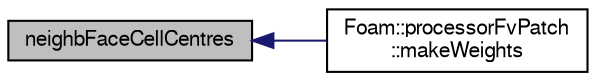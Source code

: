 digraph "neighbFaceCellCentres"
{
  bgcolor="transparent";
  edge [fontname="FreeSans",fontsize="10",labelfontname="FreeSans",labelfontsize="10"];
  node [fontname="FreeSans",fontsize="10",shape=record];
  rankdir="LR";
  Node1 [label="neighbFaceCellCentres",height=0.2,width=0.4,color="black", fillcolor="grey75", style="filled" fontcolor="black"];
  Node1 -> Node2 [dir="back",color="midnightblue",fontsize="10",style="solid",fontname="FreeSans"];
  Node2 [label="Foam::processorFvPatch\l::makeWeights",height=0.2,width=0.4,color="black",URL="$a01928.html#a6e8461e70d8bb85a22df5d8266daaa55",tooltip="Make patch weighting factors. "];
}
